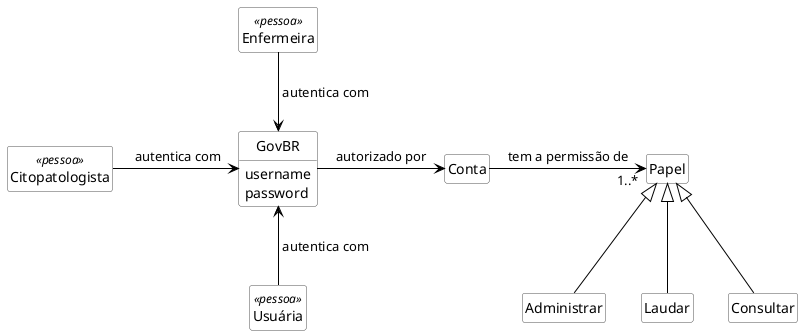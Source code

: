 @startuml conta

hide circle
hide methods
hide empty members

skinparam class {
    BackgroundColor White
    ArrowColor Black
    BorderColor #505050
}

class Papel {}
class Administrar {}
class Laudar {}
class Consultar {}
class GovBR {
    username
    password
}

Consultar -up-|> Papel
Laudar -up-|> Papel
Administrar -up-|> Papel

class Usuária <<pessoa>> {} 
class Citopatologista <<pessoa>> {}
class Enfermeira <<pessoa>> {}

Usuária -up-> GovBR : " autentica com"
Enfermeira -down-> GovBR : " autentica com"
Citopatologista -right-> GovBR : " autentica com"

class Conta {}

GovBR -right-> Conta : "autorizado por"
Conta -right-> "1..*" Papel : "tem a permissão de"

@enduml